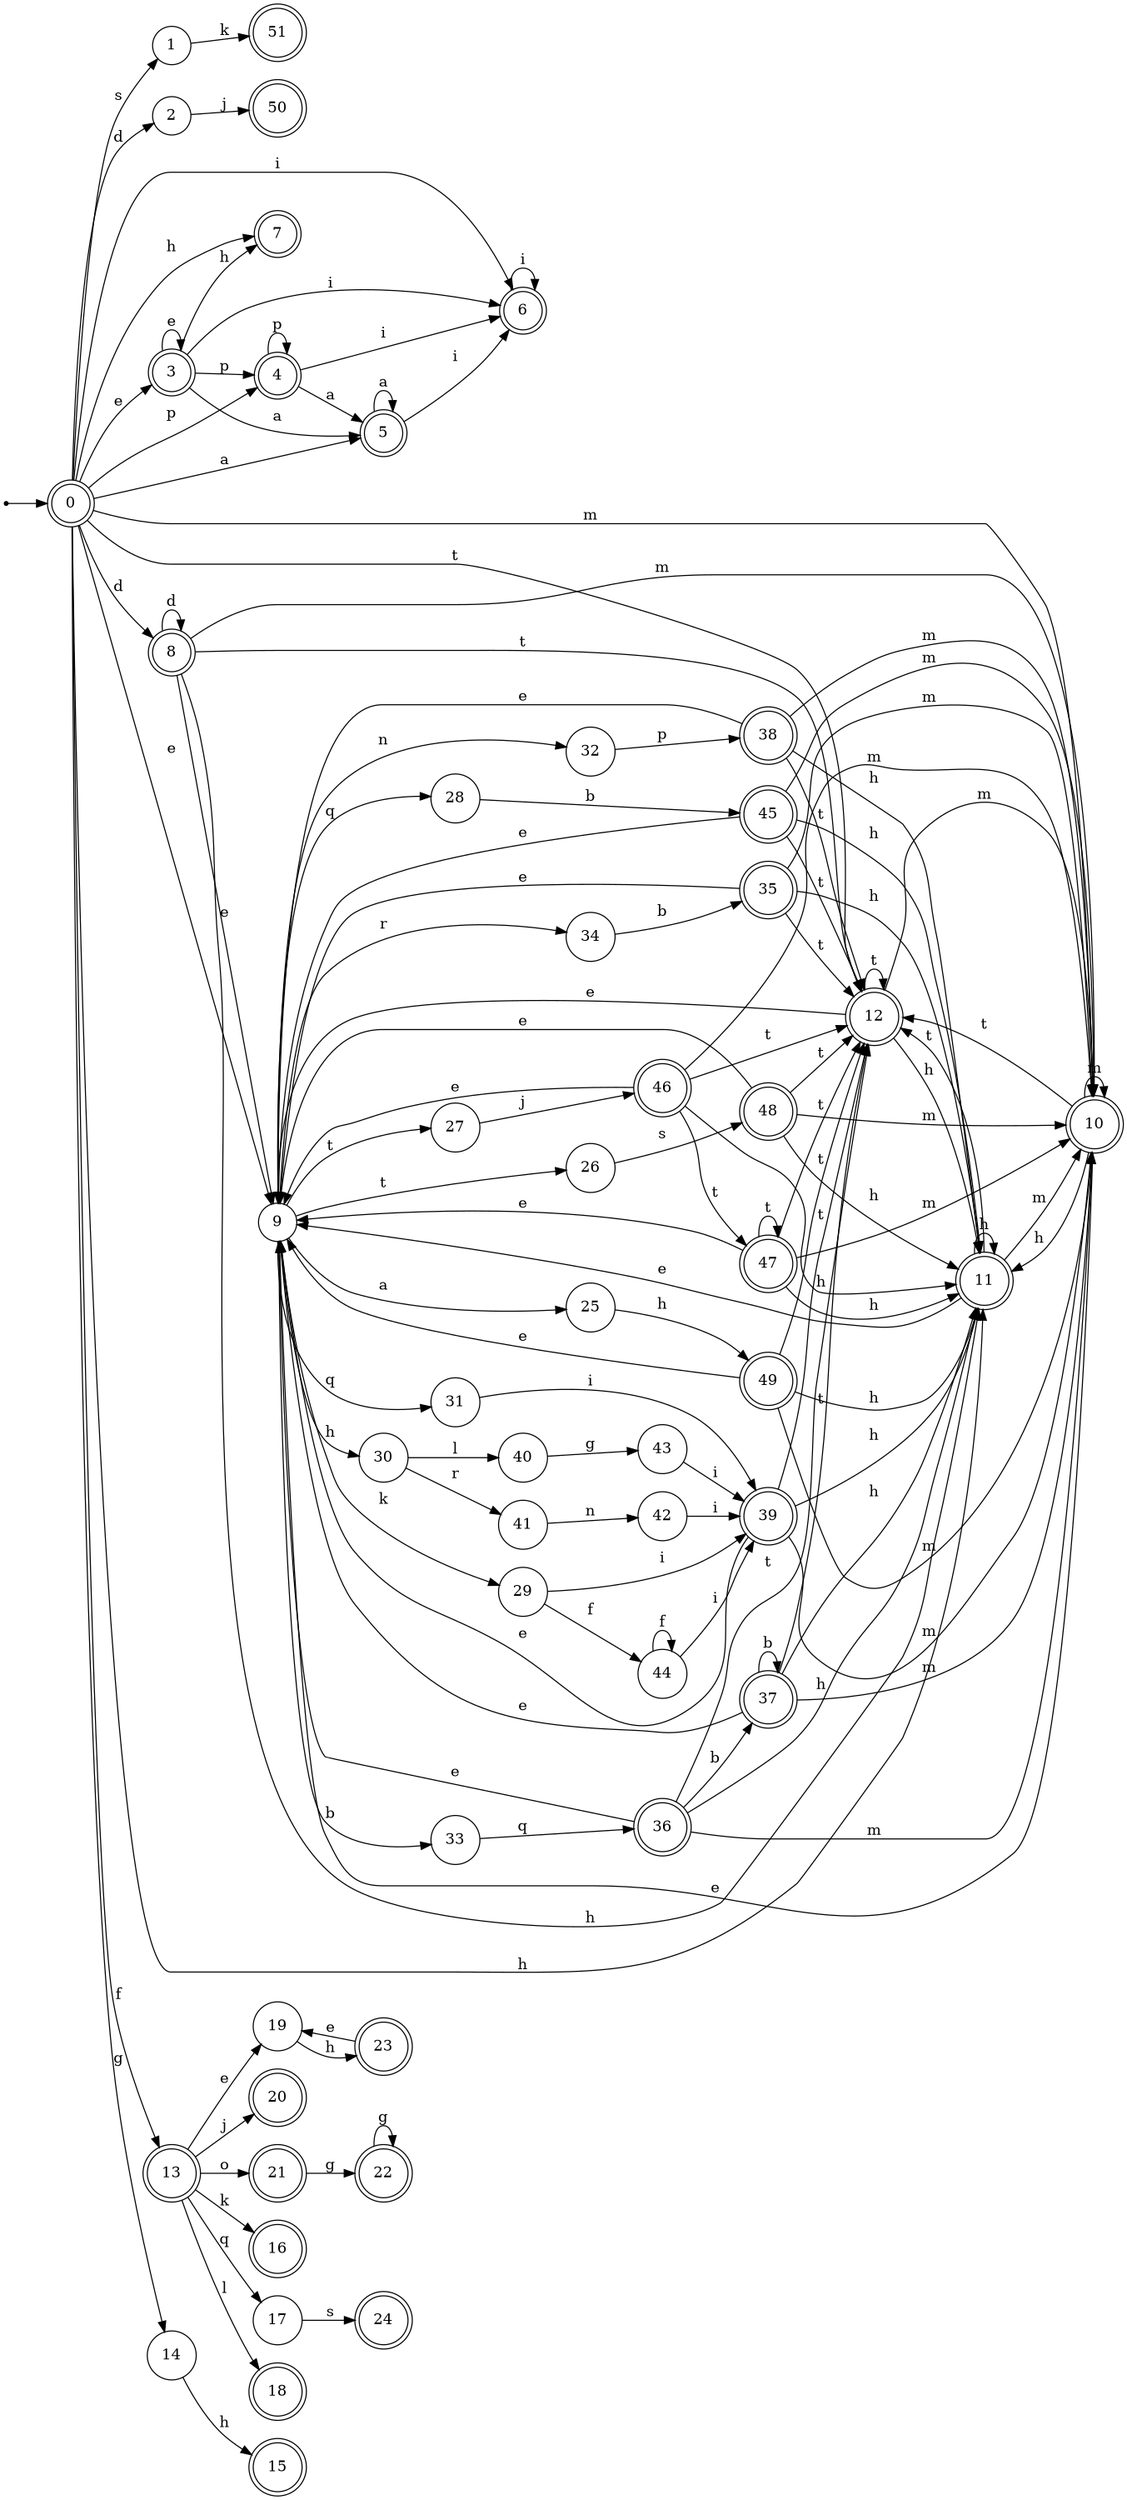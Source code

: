 digraph finite_state_machine {
rankdir=LR;
size="20,20";
node [shape = point]; "dummy0"
node [shape = doublecircle]; "0";"dummy0" -> "0";
node [shape = circle]; "1";
node [shape = circle]; "2";
node [shape = doublecircle]; "3";node [shape = doublecircle]; "4";node [shape = doublecircle]; "5";node [shape = doublecircle]; "6";node [shape = doublecircle]; "7";node [shape = doublecircle]; "8";node [shape = circle]; "9";
node [shape = doublecircle]; "10";node [shape = doublecircle]; "11";node [shape = doublecircle]; "12";node [shape = doublecircle]; "13";node [shape = circle]; "14";
node [shape = doublecircle]; "15";node [shape = doublecircle]; "16";node [shape = circle]; "17";
node [shape = doublecircle]; "18";node [shape = circle]; "19";
node [shape = doublecircle]; "20";node [shape = doublecircle]; "21";node [shape = doublecircle]; "22";node [shape = doublecircle]; "23";node [shape = doublecircle]; "24";node [shape = circle]; "25";
node [shape = circle]; "26";
node [shape = circle]; "27";
node [shape = circle]; "28";
node [shape = circle]; "29";
node [shape = circle]; "30";
node [shape = circle]; "31";
node [shape = circle]; "32";
node [shape = circle]; "33";
node [shape = circle]; "34";
node [shape = doublecircle]; "35";node [shape = doublecircle]; "36";node [shape = doublecircle]; "37";node [shape = doublecircle]; "38";node [shape = doublecircle]; "39";node [shape = circle]; "40";
node [shape = circle]; "41";
node [shape = circle]; "42";
node [shape = circle]; "43";
node [shape = circle]; "44";
node [shape = doublecircle]; "45";node [shape = doublecircle]; "46";node [shape = doublecircle]; "47";node [shape = doublecircle]; "48";node [shape = doublecircle]; "49";node [shape = doublecircle]; "50";node [shape = doublecircle]; "51";"0" -> "1" [label = "s"];
 "0" -> "8" [label = "d"];
 "0" -> "2" [label = "d"];
 "0" -> "9" [label = "e"];
 "0" -> "3" [label = "e"];
 "0" -> "4" [label = "p"];
 "0" -> "5" [label = "a"];
 "0" -> "6" [label = "i"];
 "0" -> "11" [label = "h"];
 "0" -> "7" [label = "h"];
 "0" -> "10" [label = "m"];
 "0" -> "12" [label = "t"];
 "0" -> "13" [label = "f"];
 "0" -> "14" [label = "g"];
 "14" -> "15" [label = "h"];
 "13" -> "16" [label = "k"];
 "13" -> "17" [label = "q"];
 "13" -> "18" [label = "l"];
 "13" -> "19" [label = "e"];
 "13" -> "20" [label = "j"];
 "13" -> "21" [label = "o"];
 "21" -> "22" [label = "g"];
 "22" -> "22" [label = "g"];
 "19" -> "23" [label = "h"];
 "23" -> "19" [label = "e"];
 "17" -> "24" [label = "s"];
 "12" -> "12" [label = "t"];
 "12" -> "9" [label = "e"];
 "12" -> "10" [label = "m"];
 "12" -> "11" [label = "h"];
 "11" -> "11" [label = "h"];
 "11" -> "9" [label = "e"];
 "11" -> "10" [label = "m"];
 "11" -> "12" [label = "t"];
 "10" -> "10" [label = "m"];
 "10" -> "9" [label = "e"];
 "10" -> "11" [label = "h"];
 "10" -> "12" [label = "t"];
 "9" -> "25" [label = "a"];
 "9" -> "26" [label = "t"];
 "9" -> "27" [label = "t"];
 "9" -> "28" [label = "q"];
 "9" -> "31" [label = "q"];
 "9" -> "29" [label = "k"];
 "9" -> "30" [label = "h"];
 "9" -> "32" [label = "n"];
 "9" -> "33" [label = "b"];
 "9" -> "34" [label = "r"];
 "34" -> "35" [label = "b"];
 "35" -> "9" [label = "e"];
 "35" -> "10" [label = "m"];
 "35" -> "11" [label = "h"];
 "35" -> "12" [label = "t"];
 "33" -> "36" [label = "q"];
 "36" -> "37" [label = "b"];
 "36" -> "9" [label = "e"];
 "36" -> "10" [label = "m"];
 "36" -> "11" [label = "h"];
 "36" -> "12" [label = "t"];
 "37" -> "37" [label = "b"];
 "37" -> "9" [label = "e"];
 "37" -> "10" [label = "m"];
 "37" -> "11" [label = "h"];
 "37" -> "12" [label = "t"];
 "32" -> "38" [label = "p"];
 "38" -> "9" [label = "e"];
 "38" -> "10" [label = "m"];
 "38" -> "11" [label = "h"];
 "38" -> "12" [label = "t"];
 "31" -> "39" [label = "i"];
 "39" -> "9" [label = "e"];
 "39" -> "10" [label = "m"];
 "39" -> "11" [label = "h"];
 "39" -> "12" [label = "t"];
 "30" -> "40" [label = "l"];
 "30" -> "41" [label = "r"];
 "41" -> "42" [label = "n"];
 "42" -> "39" [label = "i"];
 "40" -> "43" [label = "g"];
 "43" -> "39" [label = "i"];
 "29" -> "44" [label = "f"];
 "29" -> "39" [label = "i"];
 "44" -> "44" [label = "f"];
 "44" -> "39" [label = "i"];
 "28" -> "45" [label = "b"];
 "45" -> "9" [label = "e"];
 "45" -> "10" [label = "m"];
 "45" -> "11" [label = "h"];
 "45" -> "12" [label = "t"];
 "27" -> "46" [label = "j"];
 "46" -> "12" [label = "t"];
 "46" -> "47" [label = "t"];
 "46" -> "9" [label = "e"];
 "46" -> "10" [label = "m"];
 "46" -> "11" [label = "h"];
 "47" -> "12" [label = "t"];
 "47" -> "47" [label = "t"];
 "47" -> "9" [label = "e"];
 "47" -> "10" [label = "m"];
 "47" -> "11" [label = "h"];
 "26" -> "48" [label = "s"];
 "48" -> "9" [label = "e"];
 "48" -> "10" [label = "m"];
 "48" -> "11" [label = "h"];
 "48" -> "12" [label = "t"];
 "25" -> "49" [label = "h"];
 "49" -> "9" [label = "e"];
 "49" -> "10" [label = "m"];
 "49" -> "11" [label = "h"];
 "49" -> "12" [label = "t"];
 "8" -> "8" [label = "d"];
 "8" -> "9" [label = "e"];
 "8" -> "10" [label = "m"];
 "8" -> "11" [label = "h"];
 "8" -> "12" [label = "t"];
 "6" -> "6" [label = "i"];
 "5" -> "5" [label = "a"];
 "5" -> "6" [label = "i"];
 "4" -> "4" [label = "p"];
 "4" -> "5" [label = "a"];
 "4" -> "6" [label = "i"];
 "3" -> "3" [label = "e"];
 "3" -> "4" [label = "p"];
 "3" -> "5" [label = "a"];
 "3" -> "6" [label = "i"];
 "3" -> "7" [label = "h"];
 "2" -> "50" [label = "j"];
 "1" -> "51" [label = "k"];
 }

